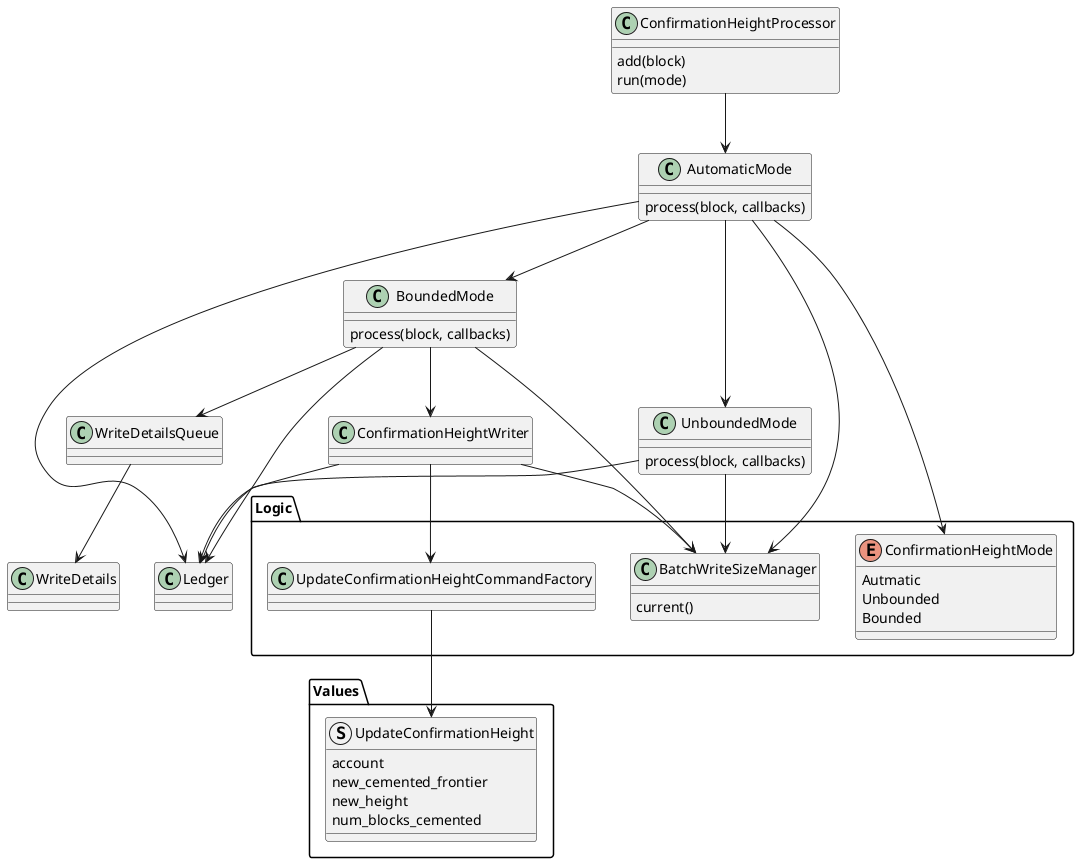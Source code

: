 @startuml "Confirmation Height"
class UnboundedMode {
    process(block, callbacks)
}

class BoundedMode{
    process(block, callbacks)
}

class AutomaticMode{
    process(block, callbacks)
}

class ConfirmationHeightProcessor{
    add(block)
    run(mode)
}
class Ledger

package "Logic"{
    enum ConfirmationHeightMode{
        Autmatic
        Unbounded
        Bounded
    }

    class UpdateConfirmationHeightCommandFactory
    class BatchWriteSizeManager {
        current()
    }
}

package "Values"{
    struct UpdateConfirmationHeight{
        account
        new_cemented_frontier
        new_height
        num_blocks_cemented
    }
}


UnboundedMode --> Ledger
UnboundedMode --> BatchWriteSizeManager

BoundedMode --> Ledger
BoundedMode --> WriteDetailsQueue
BoundedMode --> ConfirmationHeightWriter
BoundedMode --> BatchWriteSizeManager

ConfirmationHeightWriter --> UpdateConfirmationHeightCommandFactory
ConfirmationHeightWriter --> Ledger
ConfirmationHeightWriter --> BatchWriteSizeManager

UpdateConfirmationHeightCommandFactory --> UpdateConfirmationHeight

WriteDetailsQueue --> WriteDetails

AutomaticMode --> ConfirmationHeightMode
AutomaticMode --> BoundedMode
AutomaticMode --> UnboundedMode
AutomaticMode --> Ledger
AutomaticMode --> BatchWriteSizeManager

ConfirmationHeightProcessor --> AutomaticMode

@enduml